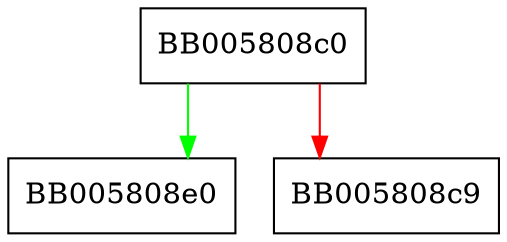 digraph ec_missing_parameters {
  node [shape="box"];
  graph [splines=ortho];
  BB005808c0 -> BB005808e0 [color="green"];
  BB005808c0 -> BB005808c9 [color="red"];
}
